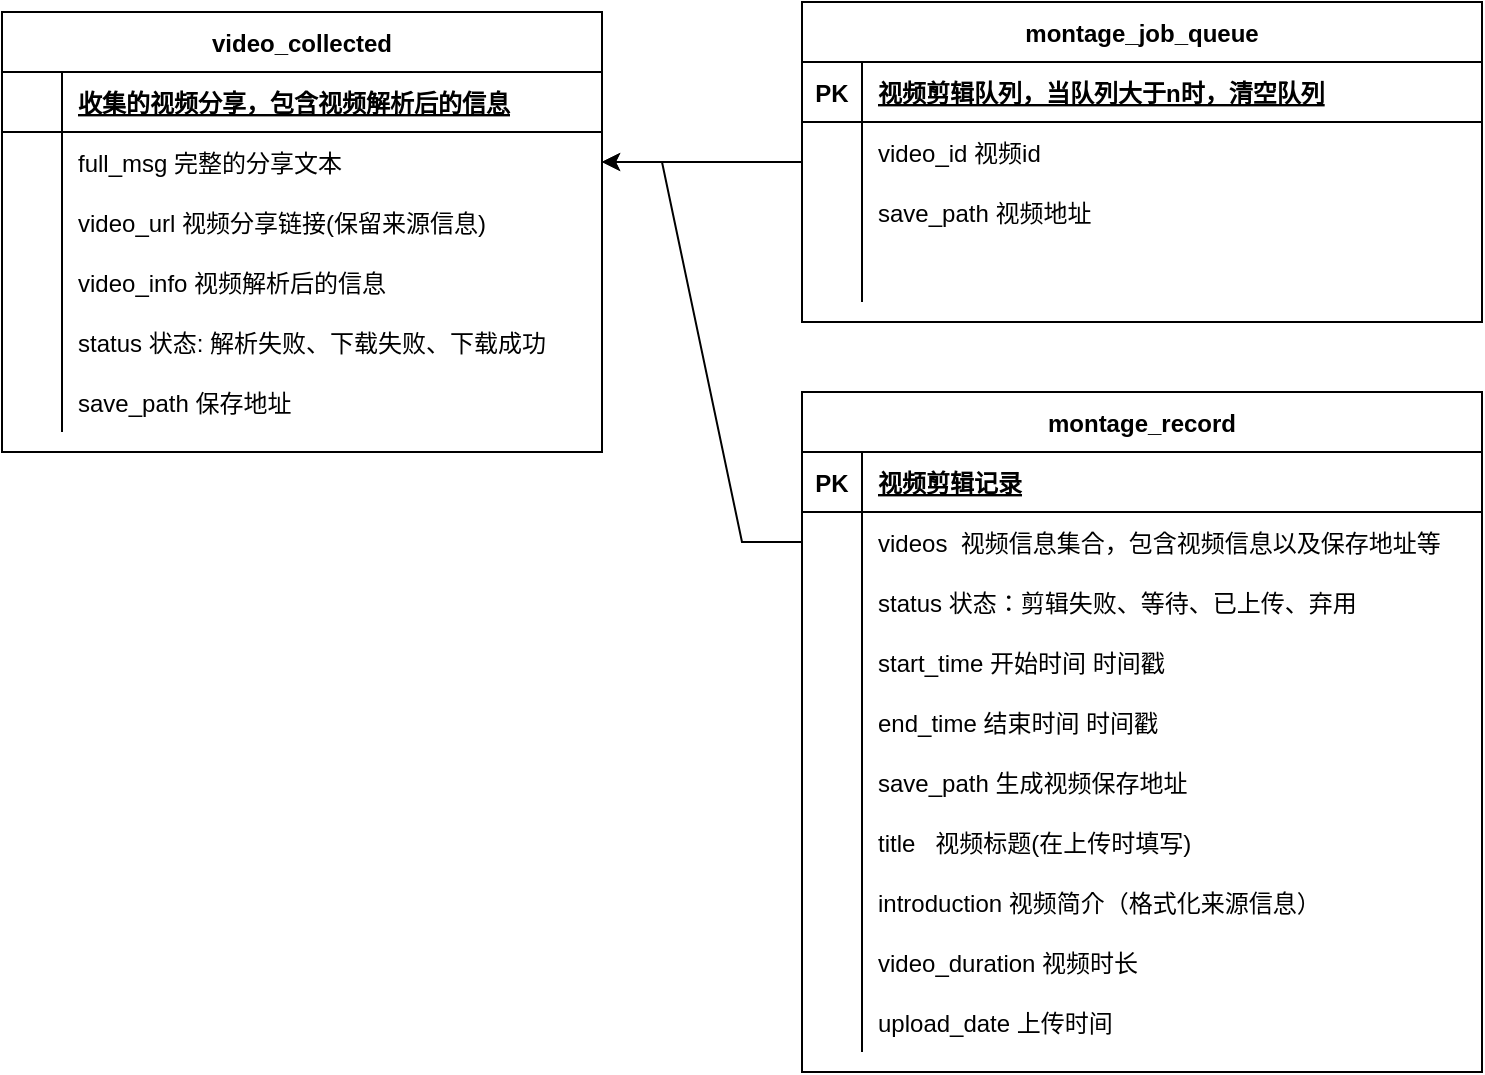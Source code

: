 <mxfile version="13.6.1" type="github">
  <diagram id="R2lEEEUBdFMjLlhIrx00" name="Page-1">
    <mxGraphModel dx="1069" dy="577" grid="1" gridSize="10" guides="1" tooltips="1" connect="1" arrows="1" fold="1" page="1" pageScale="1" pageWidth="850" pageHeight="1100" math="0" shadow="0" extFonts="Permanent Marker^https://fonts.googleapis.com/css?family=Permanent+Marker">
      <root>
        <mxCell id="0" />
        <mxCell id="1" parent="0" />
        <mxCell id="OHU_KFe1FKuMNbBKO_Tu-63" style="edgeStyle=entityRelationEdgeStyle;rounded=0;orthogonalLoop=1;jettySize=auto;html=1;" parent="1" source="C-vyLk0tnHw3VtMMgP7b-2" target="C-vyLk0tnHw3VtMMgP7b-27" edge="1">
          <mxGeometry relative="1" as="geometry" />
        </mxCell>
        <mxCell id="C-vyLk0tnHw3VtMMgP7b-2" value="montage_job_queue" style="shape=table;startSize=30;container=1;collapsible=1;childLayout=tableLayout;fixedRows=1;rowLines=0;fontStyle=1;align=center;resizeLast=1;" parent="1" vertex="1">
          <mxGeometry x="450" y="115" width="340.0" height="160" as="geometry" />
        </mxCell>
        <mxCell id="C-vyLk0tnHw3VtMMgP7b-3" value="" style="shape=partialRectangle;collapsible=0;dropTarget=0;pointerEvents=0;fillColor=none;points=[[0,0.5],[1,0.5]];portConstraint=eastwest;top=0;left=0;right=0;bottom=1;" parent="C-vyLk0tnHw3VtMMgP7b-2" vertex="1">
          <mxGeometry y="30" width="340.0" height="30" as="geometry" />
        </mxCell>
        <mxCell id="C-vyLk0tnHw3VtMMgP7b-4" value="PK" style="shape=partialRectangle;overflow=hidden;connectable=0;fillColor=none;top=0;left=0;bottom=0;right=0;fontStyle=1;" parent="C-vyLk0tnHw3VtMMgP7b-3" vertex="1">
          <mxGeometry width="30" height="30" as="geometry" />
        </mxCell>
        <mxCell id="C-vyLk0tnHw3VtMMgP7b-5" value="视频剪辑队列，当队列大于n时，清空队列" style="shape=partialRectangle;overflow=hidden;connectable=0;fillColor=none;top=0;left=0;bottom=0;right=0;align=left;spacingLeft=6;fontStyle=5;" parent="C-vyLk0tnHw3VtMMgP7b-3" vertex="1">
          <mxGeometry x="30" width="310.0" height="30" as="geometry" />
        </mxCell>
        <mxCell id="C-vyLk0tnHw3VtMMgP7b-6" value="" style="shape=partialRectangle;collapsible=0;dropTarget=0;pointerEvents=0;fillColor=none;points=[[0,0.5],[1,0.5]];portConstraint=eastwest;top=0;left=0;right=0;bottom=0;" parent="C-vyLk0tnHw3VtMMgP7b-2" vertex="1">
          <mxGeometry y="60" width="340.0" height="30" as="geometry" />
        </mxCell>
        <mxCell id="C-vyLk0tnHw3VtMMgP7b-7" value="" style="shape=partialRectangle;overflow=hidden;connectable=0;fillColor=none;top=0;left=0;bottom=0;right=0;" parent="C-vyLk0tnHw3VtMMgP7b-6" vertex="1">
          <mxGeometry width="30" height="30" as="geometry" />
        </mxCell>
        <mxCell id="C-vyLk0tnHw3VtMMgP7b-8" value="video_id 视频id" style="shape=partialRectangle;overflow=hidden;connectable=0;fillColor=none;top=0;left=0;bottom=0;right=0;align=left;spacingLeft=6;" parent="C-vyLk0tnHw3VtMMgP7b-6" vertex="1">
          <mxGeometry x="30" width="310.0" height="30" as="geometry" />
        </mxCell>
        <mxCell id="C-vyLk0tnHw3VtMMgP7b-9" value="" style="shape=partialRectangle;collapsible=0;dropTarget=0;pointerEvents=0;fillColor=none;points=[[0,0.5],[1,0.5]];portConstraint=eastwest;top=0;left=0;right=0;bottom=0;" parent="C-vyLk0tnHw3VtMMgP7b-2" vertex="1">
          <mxGeometry y="90" width="340.0" height="30" as="geometry" />
        </mxCell>
        <mxCell id="C-vyLk0tnHw3VtMMgP7b-10" value="" style="shape=partialRectangle;overflow=hidden;connectable=0;fillColor=none;top=0;left=0;bottom=0;right=0;" parent="C-vyLk0tnHw3VtMMgP7b-9" vertex="1">
          <mxGeometry width="30" height="30" as="geometry" />
        </mxCell>
        <mxCell id="C-vyLk0tnHw3VtMMgP7b-11" value="save_path 视频地址" style="shape=partialRectangle;overflow=hidden;connectable=0;fillColor=none;top=0;left=0;bottom=0;right=0;align=left;spacingLeft=6;" parent="C-vyLk0tnHw3VtMMgP7b-9" vertex="1">
          <mxGeometry x="30" width="310.0" height="30" as="geometry" />
        </mxCell>
        <mxCell id="OHU_KFe1FKuMNbBKO_Tu-48" style="shape=partialRectangle;collapsible=0;dropTarget=0;pointerEvents=0;fillColor=none;points=[[0,0.5],[1,0.5]];portConstraint=eastwest;top=0;left=0;right=0;bottom=0;" parent="C-vyLk0tnHw3VtMMgP7b-2" vertex="1">
          <mxGeometry y="120" width="340.0" height="30" as="geometry" />
        </mxCell>
        <mxCell id="OHU_KFe1FKuMNbBKO_Tu-49" style="shape=partialRectangle;overflow=hidden;connectable=0;fillColor=none;top=0;left=0;bottom=0;right=0;" parent="OHU_KFe1FKuMNbBKO_Tu-48" vertex="1">
          <mxGeometry width="30" height="30" as="geometry" />
        </mxCell>
        <mxCell id="OHU_KFe1FKuMNbBKO_Tu-50" style="shape=partialRectangle;overflow=hidden;connectable=0;fillColor=none;top=0;left=0;bottom=0;right=0;align=left;spacingLeft=6;" parent="OHU_KFe1FKuMNbBKO_Tu-48" vertex="1">
          <mxGeometry x="30" width="310.0" height="30" as="geometry" />
        </mxCell>
        <mxCell id="OHU_KFe1FKuMNbBKO_Tu-76" value="montage_record" style="shape=table;startSize=30;container=1;collapsible=1;childLayout=tableLayout;fixedRows=1;rowLines=0;fontStyle=1;align=center;resizeLast=1;" parent="1" vertex="1">
          <mxGeometry x="450" y="310" width="340.0" height="340.0" as="geometry" />
        </mxCell>
        <mxCell id="OHU_KFe1FKuMNbBKO_Tu-77" value="" style="shape=partialRectangle;collapsible=0;dropTarget=0;pointerEvents=0;fillColor=none;points=[[0,0.5],[1,0.5]];portConstraint=eastwest;top=0;left=0;right=0;bottom=1;" parent="OHU_KFe1FKuMNbBKO_Tu-76" vertex="1">
          <mxGeometry y="30" width="340.0" height="30" as="geometry" />
        </mxCell>
        <mxCell id="OHU_KFe1FKuMNbBKO_Tu-78" value="PK" style="shape=partialRectangle;overflow=hidden;connectable=0;fillColor=none;top=0;left=0;bottom=0;right=0;fontStyle=1;" parent="OHU_KFe1FKuMNbBKO_Tu-77" vertex="1">
          <mxGeometry width="30" height="30" as="geometry" />
        </mxCell>
        <mxCell id="OHU_KFe1FKuMNbBKO_Tu-79" value="视频剪辑记录" style="shape=partialRectangle;overflow=hidden;connectable=0;fillColor=none;top=0;left=0;bottom=0;right=0;align=left;spacingLeft=6;fontStyle=5;" parent="OHU_KFe1FKuMNbBKO_Tu-77" vertex="1">
          <mxGeometry x="30" width="310.0" height="30" as="geometry" />
        </mxCell>
        <mxCell id="OHU_KFe1FKuMNbBKO_Tu-80" value="" style="shape=partialRectangle;collapsible=0;dropTarget=0;pointerEvents=0;fillColor=none;points=[[0,0.5],[1,0.5]];portConstraint=eastwest;top=0;left=0;right=0;bottom=0;" parent="OHU_KFe1FKuMNbBKO_Tu-76" vertex="1">
          <mxGeometry y="60" width="340.0" height="30" as="geometry" />
        </mxCell>
        <mxCell id="OHU_KFe1FKuMNbBKO_Tu-81" value="" style="shape=partialRectangle;overflow=hidden;connectable=0;fillColor=none;top=0;left=0;bottom=0;right=0;" parent="OHU_KFe1FKuMNbBKO_Tu-80" vertex="1">
          <mxGeometry width="30" height="30" as="geometry" />
        </mxCell>
        <mxCell id="OHU_KFe1FKuMNbBKO_Tu-82" value="videos  视频信息集合，包含视频信息以及保存地址等" style="shape=partialRectangle;overflow=hidden;connectable=0;fillColor=none;top=0;left=0;bottom=0;right=0;align=left;spacingLeft=6;" parent="OHU_KFe1FKuMNbBKO_Tu-80" vertex="1">
          <mxGeometry x="30" width="310.0" height="30" as="geometry" />
        </mxCell>
        <mxCell id="OHU_KFe1FKuMNbBKO_Tu-83" value="" style="shape=partialRectangle;collapsible=0;dropTarget=0;pointerEvents=0;fillColor=none;points=[[0,0.5],[1,0.5]];portConstraint=eastwest;top=0;left=0;right=0;bottom=0;" parent="OHU_KFe1FKuMNbBKO_Tu-76" vertex="1">
          <mxGeometry y="90" width="340.0" height="30" as="geometry" />
        </mxCell>
        <mxCell id="OHU_KFe1FKuMNbBKO_Tu-84" value="" style="shape=partialRectangle;overflow=hidden;connectable=0;fillColor=none;top=0;left=0;bottom=0;right=0;" parent="OHU_KFe1FKuMNbBKO_Tu-83" vertex="1">
          <mxGeometry width="30" height="30" as="geometry" />
        </mxCell>
        <mxCell id="OHU_KFe1FKuMNbBKO_Tu-85" value="status 状态：剪辑失败、等待、已上传、弃用" style="shape=partialRectangle;overflow=hidden;connectable=0;fillColor=none;top=0;left=0;bottom=0;right=0;align=left;spacingLeft=6;" parent="OHU_KFe1FKuMNbBKO_Tu-83" vertex="1">
          <mxGeometry x="30" width="310.0" height="30" as="geometry" />
        </mxCell>
        <mxCell id="OHU_KFe1FKuMNbBKO_Tu-86" style="shape=partialRectangle;collapsible=0;dropTarget=0;pointerEvents=0;fillColor=none;points=[[0,0.5],[1,0.5]];portConstraint=eastwest;top=0;left=0;right=0;bottom=0;" parent="OHU_KFe1FKuMNbBKO_Tu-76" vertex="1">
          <mxGeometry y="120" width="340.0" height="30" as="geometry" />
        </mxCell>
        <mxCell id="OHU_KFe1FKuMNbBKO_Tu-87" style="shape=partialRectangle;overflow=hidden;connectable=0;fillColor=none;top=0;left=0;bottom=0;right=0;" parent="OHU_KFe1FKuMNbBKO_Tu-86" vertex="1">
          <mxGeometry width="30" height="30" as="geometry" />
        </mxCell>
        <mxCell id="OHU_KFe1FKuMNbBKO_Tu-88" value="start_time 开始时间 时间戳" style="shape=partialRectangle;overflow=hidden;connectable=0;fillColor=none;top=0;left=0;bottom=0;right=0;align=left;spacingLeft=6;" parent="OHU_KFe1FKuMNbBKO_Tu-86" vertex="1">
          <mxGeometry x="30" width="310.0" height="30" as="geometry" />
        </mxCell>
        <mxCell id="OHU_KFe1FKuMNbBKO_Tu-91" style="shape=partialRectangle;collapsible=0;dropTarget=0;pointerEvents=0;fillColor=none;points=[[0,0.5],[1,0.5]];portConstraint=eastwest;top=0;left=0;right=0;bottom=0;" parent="OHU_KFe1FKuMNbBKO_Tu-76" vertex="1">
          <mxGeometry y="150" width="340.0" height="30" as="geometry" />
        </mxCell>
        <mxCell id="OHU_KFe1FKuMNbBKO_Tu-92" style="shape=partialRectangle;overflow=hidden;connectable=0;fillColor=none;top=0;left=0;bottom=0;right=0;" parent="OHU_KFe1FKuMNbBKO_Tu-91" vertex="1">
          <mxGeometry width="30" height="30" as="geometry" />
        </mxCell>
        <mxCell id="OHU_KFe1FKuMNbBKO_Tu-93" value="end_time 结束时间 时间戳" style="shape=partialRectangle;overflow=hidden;connectable=0;fillColor=none;top=0;left=0;bottom=0;right=0;align=left;spacingLeft=6;" parent="OHU_KFe1FKuMNbBKO_Tu-91" vertex="1">
          <mxGeometry x="30" width="310.0" height="30" as="geometry" />
        </mxCell>
        <mxCell id="OHU_KFe1FKuMNbBKO_Tu-94" style="shape=partialRectangle;collapsible=0;dropTarget=0;pointerEvents=0;fillColor=none;points=[[0,0.5],[1,0.5]];portConstraint=eastwest;top=0;left=0;right=0;bottom=0;" parent="OHU_KFe1FKuMNbBKO_Tu-76" vertex="1">
          <mxGeometry y="180" width="340.0" height="30" as="geometry" />
        </mxCell>
        <mxCell id="OHU_KFe1FKuMNbBKO_Tu-95" style="shape=partialRectangle;overflow=hidden;connectable=0;fillColor=none;top=0;left=0;bottom=0;right=0;" parent="OHU_KFe1FKuMNbBKO_Tu-94" vertex="1">
          <mxGeometry width="30" height="30" as="geometry" />
        </mxCell>
        <mxCell id="OHU_KFe1FKuMNbBKO_Tu-96" value="save_path 生成视频保存地址" style="shape=partialRectangle;overflow=hidden;connectable=0;fillColor=none;top=0;left=0;bottom=0;right=0;align=left;spacingLeft=6;" parent="OHU_KFe1FKuMNbBKO_Tu-94" vertex="1">
          <mxGeometry x="30" width="310.0" height="30" as="geometry" />
        </mxCell>
        <mxCell id="OHU_KFe1FKuMNbBKO_Tu-97" style="shape=partialRectangle;collapsible=0;dropTarget=0;pointerEvents=0;fillColor=none;points=[[0,0.5],[1,0.5]];portConstraint=eastwest;top=0;left=0;right=0;bottom=0;" parent="OHU_KFe1FKuMNbBKO_Tu-76" vertex="1">
          <mxGeometry y="210" width="340.0" height="30" as="geometry" />
        </mxCell>
        <mxCell id="OHU_KFe1FKuMNbBKO_Tu-98" style="shape=partialRectangle;overflow=hidden;connectable=0;fillColor=none;top=0;left=0;bottom=0;right=0;" parent="OHU_KFe1FKuMNbBKO_Tu-97" vertex="1">
          <mxGeometry width="30" height="30" as="geometry" />
        </mxCell>
        <mxCell id="OHU_KFe1FKuMNbBKO_Tu-99" value="title   视频标题(在上传时填写)" style="shape=partialRectangle;overflow=hidden;connectable=0;fillColor=none;top=0;left=0;bottom=0;right=0;align=left;spacingLeft=6;" parent="OHU_KFe1FKuMNbBKO_Tu-97" vertex="1">
          <mxGeometry x="30" width="310.0" height="30" as="geometry" />
        </mxCell>
        <mxCell id="OHU_KFe1FKuMNbBKO_Tu-100" style="shape=partialRectangle;collapsible=0;dropTarget=0;pointerEvents=0;fillColor=none;points=[[0,0.5],[1,0.5]];portConstraint=eastwest;top=0;left=0;right=0;bottom=0;" parent="OHU_KFe1FKuMNbBKO_Tu-76" vertex="1">
          <mxGeometry y="240" width="340.0" height="30" as="geometry" />
        </mxCell>
        <mxCell id="OHU_KFe1FKuMNbBKO_Tu-101" style="shape=partialRectangle;overflow=hidden;connectable=0;fillColor=none;top=0;left=0;bottom=0;right=0;" parent="OHU_KFe1FKuMNbBKO_Tu-100" vertex="1">
          <mxGeometry width="30" height="30" as="geometry" />
        </mxCell>
        <mxCell id="OHU_KFe1FKuMNbBKO_Tu-102" value="introduction 视频简介（格式化来源信息）" style="shape=partialRectangle;overflow=hidden;connectable=0;fillColor=none;top=0;left=0;bottom=0;right=0;align=left;spacingLeft=6;" parent="OHU_KFe1FKuMNbBKO_Tu-100" vertex="1">
          <mxGeometry x="30" width="310.0" height="30" as="geometry" />
        </mxCell>
        <mxCell id="OHU_KFe1FKuMNbBKO_Tu-103" style="shape=partialRectangle;collapsible=0;dropTarget=0;pointerEvents=0;fillColor=none;points=[[0,0.5],[1,0.5]];portConstraint=eastwest;top=0;left=0;right=0;bottom=0;" parent="OHU_KFe1FKuMNbBKO_Tu-76" vertex="1">
          <mxGeometry y="270" width="340.0" height="30" as="geometry" />
        </mxCell>
        <mxCell id="OHU_KFe1FKuMNbBKO_Tu-104" style="shape=partialRectangle;overflow=hidden;connectable=0;fillColor=none;top=0;left=0;bottom=0;right=0;" parent="OHU_KFe1FKuMNbBKO_Tu-103" vertex="1">
          <mxGeometry width="30" height="30" as="geometry" />
        </mxCell>
        <mxCell id="OHU_KFe1FKuMNbBKO_Tu-105" value="video_duration 视频时长" style="shape=partialRectangle;overflow=hidden;connectable=0;fillColor=none;top=0;left=0;bottom=0;right=0;align=left;spacingLeft=6;" parent="OHU_KFe1FKuMNbBKO_Tu-103" vertex="1">
          <mxGeometry x="30" width="310.0" height="30" as="geometry" />
        </mxCell>
        <mxCell id="OHU_KFe1FKuMNbBKO_Tu-106" style="shape=partialRectangle;collapsible=0;dropTarget=0;pointerEvents=0;fillColor=none;points=[[0,0.5],[1,0.5]];portConstraint=eastwest;top=0;left=0;right=0;bottom=0;" parent="OHU_KFe1FKuMNbBKO_Tu-76" vertex="1">
          <mxGeometry y="300" width="340.0" height="30" as="geometry" />
        </mxCell>
        <mxCell id="OHU_KFe1FKuMNbBKO_Tu-107" style="shape=partialRectangle;overflow=hidden;connectable=0;fillColor=none;top=0;left=0;bottom=0;right=0;" parent="OHU_KFe1FKuMNbBKO_Tu-106" vertex="1">
          <mxGeometry width="30" height="30" as="geometry" />
        </mxCell>
        <mxCell id="OHU_KFe1FKuMNbBKO_Tu-108" value="upload_date 上传时间" style="shape=partialRectangle;overflow=hidden;connectable=0;fillColor=none;top=0;left=0;bottom=0;right=0;align=left;spacingLeft=6;" parent="OHU_KFe1FKuMNbBKO_Tu-106" vertex="1">
          <mxGeometry x="30" width="310.0" height="30" as="geometry" />
        </mxCell>
        <mxCell id="C-vyLk0tnHw3VtMMgP7b-23" value="video_collected" style="shape=table;startSize=30;container=1;collapsible=1;childLayout=tableLayout;fixedRows=1;rowLines=0;fontStyle=1;align=center;resizeLast=1;" parent="1" vertex="1">
          <mxGeometry x="50" y="120" width="300" height="220.0" as="geometry">
            <mxRectangle x="70" y="120" width="120" height="30" as="alternateBounds" />
          </mxGeometry>
        </mxCell>
        <mxCell id="OHU_KFe1FKuMNbBKO_Tu-45" style="shape=partialRectangle;collapsible=0;dropTarget=0;pointerEvents=0;fillColor=none;points=[[0,0.5],[1,0.5]];portConstraint=eastwest;top=0;left=0;right=0;bottom=1;" parent="C-vyLk0tnHw3VtMMgP7b-23" vertex="1">
          <mxGeometry y="30" width="300" height="30" as="geometry" />
        </mxCell>
        <mxCell id="OHU_KFe1FKuMNbBKO_Tu-46" style="shape=partialRectangle;overflow=hidden;connectable=0;fillColor=none;top=0;left=0;bottom=0;right=0;fontStyle=1;" parent="OHU_KFe1FKuMNbBKO_Tu-45" vertex="1">
          <mxGeometry width="30" height="30" as="geometry" />
        </mxCell>
        <mxCell id="OHU_KFe1FKuMNbBKO_Tu-47" value="收集的视频分享，包含视频解析后的信息" style="shape=partialRectangle;overflow=hidden;connectable=0;fillColor=none;top=0;left=0;bottom=0;right=0;align=left;spacingLeft=6;fontStyle=5;" parent="OHU_KFe1FKuMNbBKO_Tu-45" vertex="1">
          <mxGeometry x="30" width="270" height="30" as="geometry" />
        </mxCell>
        <mxCell id="C-vyLk0tnHw3VtMMgP7b-27" value="" style="shape=partialRectangle;collapsible=0;dropTarget=0;pointerEvents=0;fillColor=none;points=[[0,0.5],[1,0.5]];portConstraint=eastwest;top=0;left=0;right=0;bottom=0;" parent="C-vyLk0tnHw3VtMMgP7b-23" vertex="1">
          <mxGeometry y="60" width="300" height="30" as="geometry" />
        </mxCell>
        <mxCell id="C-vyLk0tnHw3VtMMgP7b-28" value="" style="shape=partialRectangle;overflow=hidden;connectable=0;fillColor=none;top=0;left=0;bottom=0;right=0;" parent="C-vyLk0tnHw3VtMMgP7b-27" vertex="1">
          <mxGeometry width="30" height="30" as="geometry" />
        </mxCell>
        <mxCell id="C-vyLk0tnHw3VtMMgP7b-29" value="full_msg 完整的分享文本" style="shape=partialRectangle;overflow=hidden;connectable=0;fillColor=none;top=0;left=0;bottom=0;right=0;align=left;spacingLeft=6;" parent="C-vyLk0tnHw3VtMMgP7b-27" vertex="1">
          <mxGeometry x="30" width="270" height="30" as="geometry" />
        </mxCell>
        <mxCell id="OHU_KFe1FKuMNbBKO_Tu-64" style="shape=partialRectangle;collapsible=0;dropTarget=0;pointerEvents=0;fillColor=none;points=[[0,0.5],[1,0.5]];portConstraint=eastwest;top=0;left=0;right=0;bottom=0;" parent="C-vyLk0tnHw3VtMMgP7b-23" vertex="1">
          <mxGeometry y="90" width="300" height="30" as="geometry" />
        </mxCell>
        <mxCell id="OHU_KFe1FKuMNbBKO_Tu-65" style="shape=partialRectangle;overflow=hidden;connectable=0;fillColor=none;top=0;left=0;bottom=0;right=0;" parent="OHU_KFe1FKuMNbBKO_Tu-64" vertex="1">
          <mxGeometry width="30" height="30" as="geometry" />
        </mxCell>
        <mxCell id="OHU_KFe1FKuMNbBKO_Tu-66" value="video_url 视频分享链接(保留来源信息)" style="shape=partialRectangle;overflow=hidden;connectable=0;fillColor=none;top=0;left=0;bottom=0;right=0;align=left;spacingLeft=6;" parent="OHU_KFe1FKuMNbBKO_Tu-64" vertex="1">
          <mxGeometry x="30" width="270" height="30" as="geometry" />
        </mxCell>
        <mxCell id="OHU_KFe1FKuMNbBKO_Tu-53" style="shape=partialRectangle;collapsible=0;dropTarget=0;pointerEvents=0;fillColor=none;points=[[0,0.5],[1,0.5]];portConstraint=eastwest;top=0;left=0;right=0;bottom=0;" parent="C-vyLk0tnHw3VtMMgP7b-23" vertex="1">
          <mxGeometry y="120" width="300" height="30" as="geometry" />
        </mxCell>
        <mxCell id="OHU_KFe1FKuMNbBKO_Tu-54" style="shape=partialRectangle;overflow=hidden;connectable=0;fillColor=none;top=0;left=0;bottom=0;right=0;" parent="OHU_KFe1FKuMNbBKO_Tu-53" vertex="1">
          <mxGeometry width="30" height="30" as="geometry" />
        </mxCell>
        <mxCell id="OHU_KFe1FKuMNbBKO_Tu-55" value="video_info 视频解析后的信息" style="shape=partialRectangle;overflow=hidden;connectable=0;fillColor=none;top=0;left=0;bottom=0;right=0;align=left;spacingLeft=6;" parent="OHU_KFe1FKuMNbBKO_Tu-53" vertex="1">
          <mxGeometry x="30" width="270" height="30" as="geometry" />
        </mxCell>
        <mxCell id="OHU_KFe1FKuMNbBKO_Tu-70" style="shape=partialRectangle;collapsible=0;dropTarget=0;pointerEvents=0;fillColor=none;points=[[0,0.5],[1,0.5]];portConstraint=eastwest;top=0;left=0;right=0;bottom=0;" parent="C-vyLk0tnHw3VtMMgP7b-23" vertex="1">
          <mxGeometry y="150" width="300" height="30" as="geometry" />
        </mxCell>
        <mxCell id="OHU_KFe1FKuMNbBKO_Tu-71" style="shape=partialRectangle;overflow=hidden;connectable=0;fillColor=none;top=0;left=0;bottom=0;right=0;" parent="OHU_KFe1FKuMNbBKO_Tu-70" vertex="1">
          <mxGeometry width="30" height="30" as="geometry" />
        </mxCell>
        <mxCell id="OHU_KFe1FKuMNbBKO_Tu-72" value="status 状态: 解析失败、下载失败、下载成功" style="shape=partialRectangle;overflow=hidden;connectable=0;fillColor=none;top=0;left=0;bottom=0;right=0;align=left;spacingLeft=6;" parent="OHU_KFe1FKuMNbBKO_Tu-70" vertex="1">
          <mxGeometry x="30" width="270" height="30" as="geometry" />
        </mxCell>
        <mxCell id="OHU_KFe1FKuMNbBKO_Tu-73" style="shape=partialRectangle;collapsible=0;dropTarget=0;pointerEvents=0;fillColor=none;points=[[0,0.5],[1,0.5]];portConstraint=eastwest;top=0;left=0;right=0;bottom=0;" parent="C-vyLk0tnHw3VtMMgP7b-23" vertex="1">
          <mxGeometry y="180" width="300" height="30" as="geometry" />
        </mxCell>
        <mxCell id="OHU_KFe1FKuMNbBKO_Tu-74" style="shape=partialRectangle;overflow=hidden;connectable=0;fillColor=none;top=0;left=0;bottom=0;right=0;" parent="OHU_KFe1FKuMNbBKO_Tu-73" vertex="1">
          <mxGeometry width="30" height="30" as="geometry" />
        </mxCell>
        <mxCell id="OHU_KFe1FKuMNbBKO_Tu-75" value="save_path 保存地址" style="shape=partialRectangle;overflow=hidden;connectable=0;fillColor=none;top=0;left=0;bottom=0;right=0;align=left;spacingLeft=6;" parent="OHU_KFe1FKuMNbBKO_Tu-73" vertex="1">
          <mxGeometry x="30" width="270" height="30" as="geometry" />
        </mxCell>
        <mxCell id="OHU_KFe1FKuMNbBKO_Tu-90" style="edgeStyle=entityRelationEdgeStyle;rounded=0;orthogonalLoop=1;jettySize=auto;html=1;" parent="1" source="OHU_KFe1FKuMNbBKO_Tu-80" target="C-vyLk0tnHw3VtMMgP7b-27" edge="1">
          <mxGeometry relative="1" as="geometry" />
        </mxCell>
      </root>
    </mxGraphModel>
  </diagram>
</mxfile>
